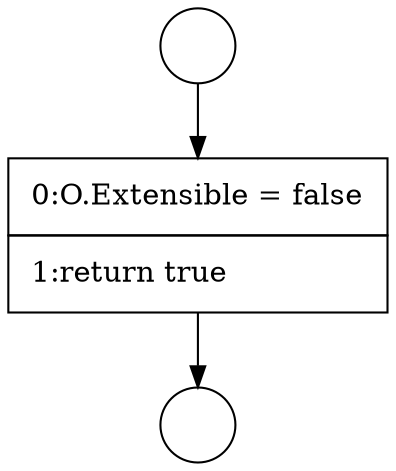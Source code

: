 digraph {
  node1520 [shape=circle label=" " color="black" fillcolor="white" style=filled]
  node1522 [shape=none, margin=0, label=<<font color="black">
    <table border="0" cellborder="1" cellspacing="0" cellpadding="10">
      <tr><td align="left">0:O.Extensible = false</td></tr>
      <tr><td align="left">1:return true</td></tr>
    </table>
  </font>> color="black" fillcolor="white" style=filled]
  node1521 [shape=circle label=" " color="black" fillcolor="white" style=filled]
  node1520 -> node1522 [ color="black"]
  node1522 -> node1521 [ color="black"]
}
